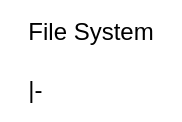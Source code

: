 <mxfile version="22.1.7" type="github">
  <diagram name="Page-1" id="CyuAK5O2ngBxA0gHdHQv">
    <mxGraphModel dx="1420" dy="806" grid="1" gridSize="10" guides="1" tooltips="1" connect="1" arrows="1" fold="1" page="1" pageScale="1" pageWidth="850" pageHeight="600" math="0" shadow="0">
      <root>
        <mxCell id="0" />
        <mxCell id="1" parent="0" />
        <mxCell id="X7w895kAj7DChqH5guDB-1" value="File System&lt;br&gt;&lt;br&gt;&lt;div style=&quot;text-align: left;&quot;&gt;|-&amp;nbsp;&lt;/div&gt;" style="text;html=1;align=center;verticalAlign=middle;resizable=0;points=[];autosize=1;strokeColor=none;fillColor=none;" vertex="1" parent="1">
          <mxGeometry x="165" y="173" width="90" height="60" as="geometry" />
        </mxCell>
      </root>
    </mxGraphModel>
  </diagram>
</mxfile>
